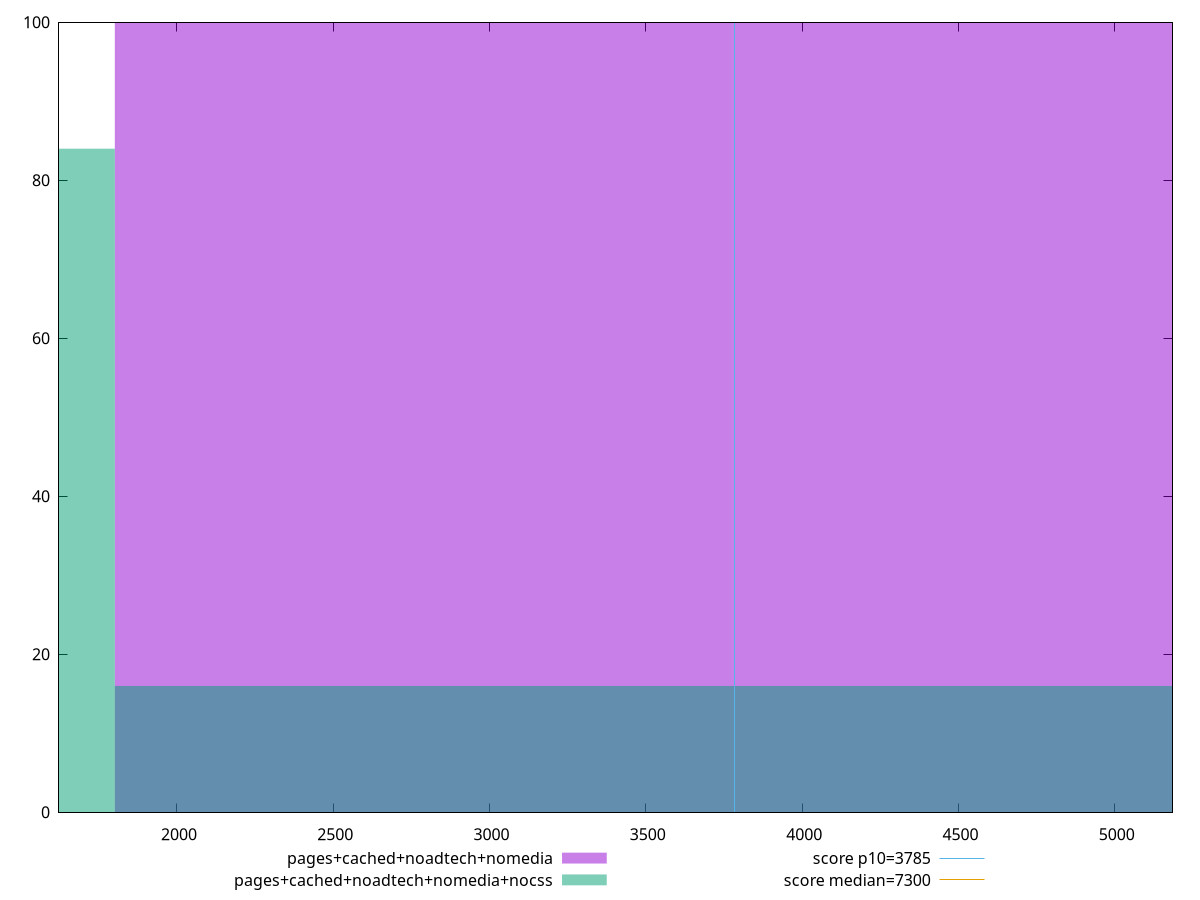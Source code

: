 reset

$pagesCachedNoadtechNomedia <<EOF
3602.1651022428105 100
EOF

$pagesCachedNoadtechNomediaNocss <<EOF
3602.1651022428105 16
0 84
EOF

set key outside below
set boxwidth 3602.1651022428105
set xrange [1622.5395000000003:5184.8345]
set yrange [0:100]
set trange [0:100]
set style fill transparent solid 0.5 noborder

set parametric
set terminal svg size 640, 500 enhanced background rgb 'white'
set output "report_00009_2021-02-08T22-37-41.559Z/interactive/comparison/histogram/3_vs_4.svg"

plot $pagesCachedNoadtechNomedia title "pages+cached+noadtech+nomedia" with boxes, \
     $pagesCachedNoadtechNomediaNocss title "pages+cached+noadtech+nomedia+nocss" with boxes, \
     3785,t title "score p10=3785", \
     7300,t title "score median=7300"

reset
